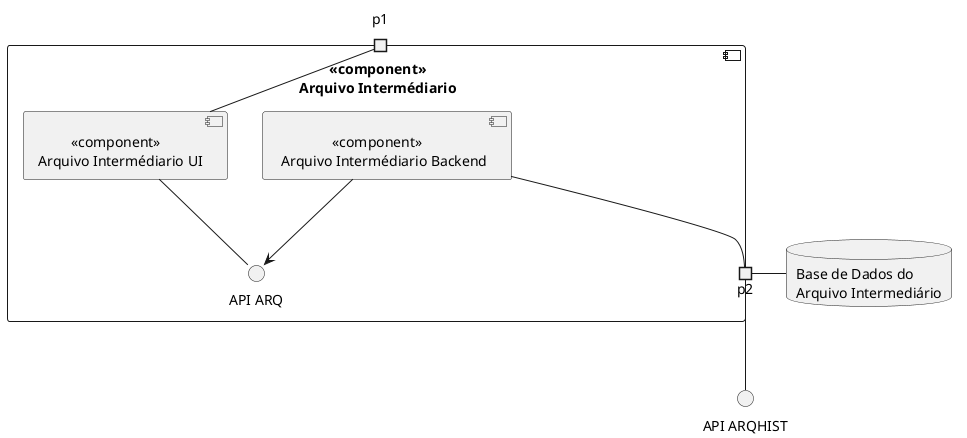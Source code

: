 @startuml Arquivo component diagram

component  " <<component>>\n Arquivo Intermédiario" {
    portin p1
    portout p2
    component "         <<component>>\nArquivo Intermédiario UI" as UI
    component "               <<component>>\n Arquivo Intermédiario Backend" as Backend
    interface "API ARQ" as API
    
 
}

database "Base de Dados do\nArquivo Intermediário" as BD {
}

interface "API ARQHIST" as API2

UI -- p1
UI -- API
Backend --> API
Backend -- p2
p2 -- API2
p2- BD

@enduml